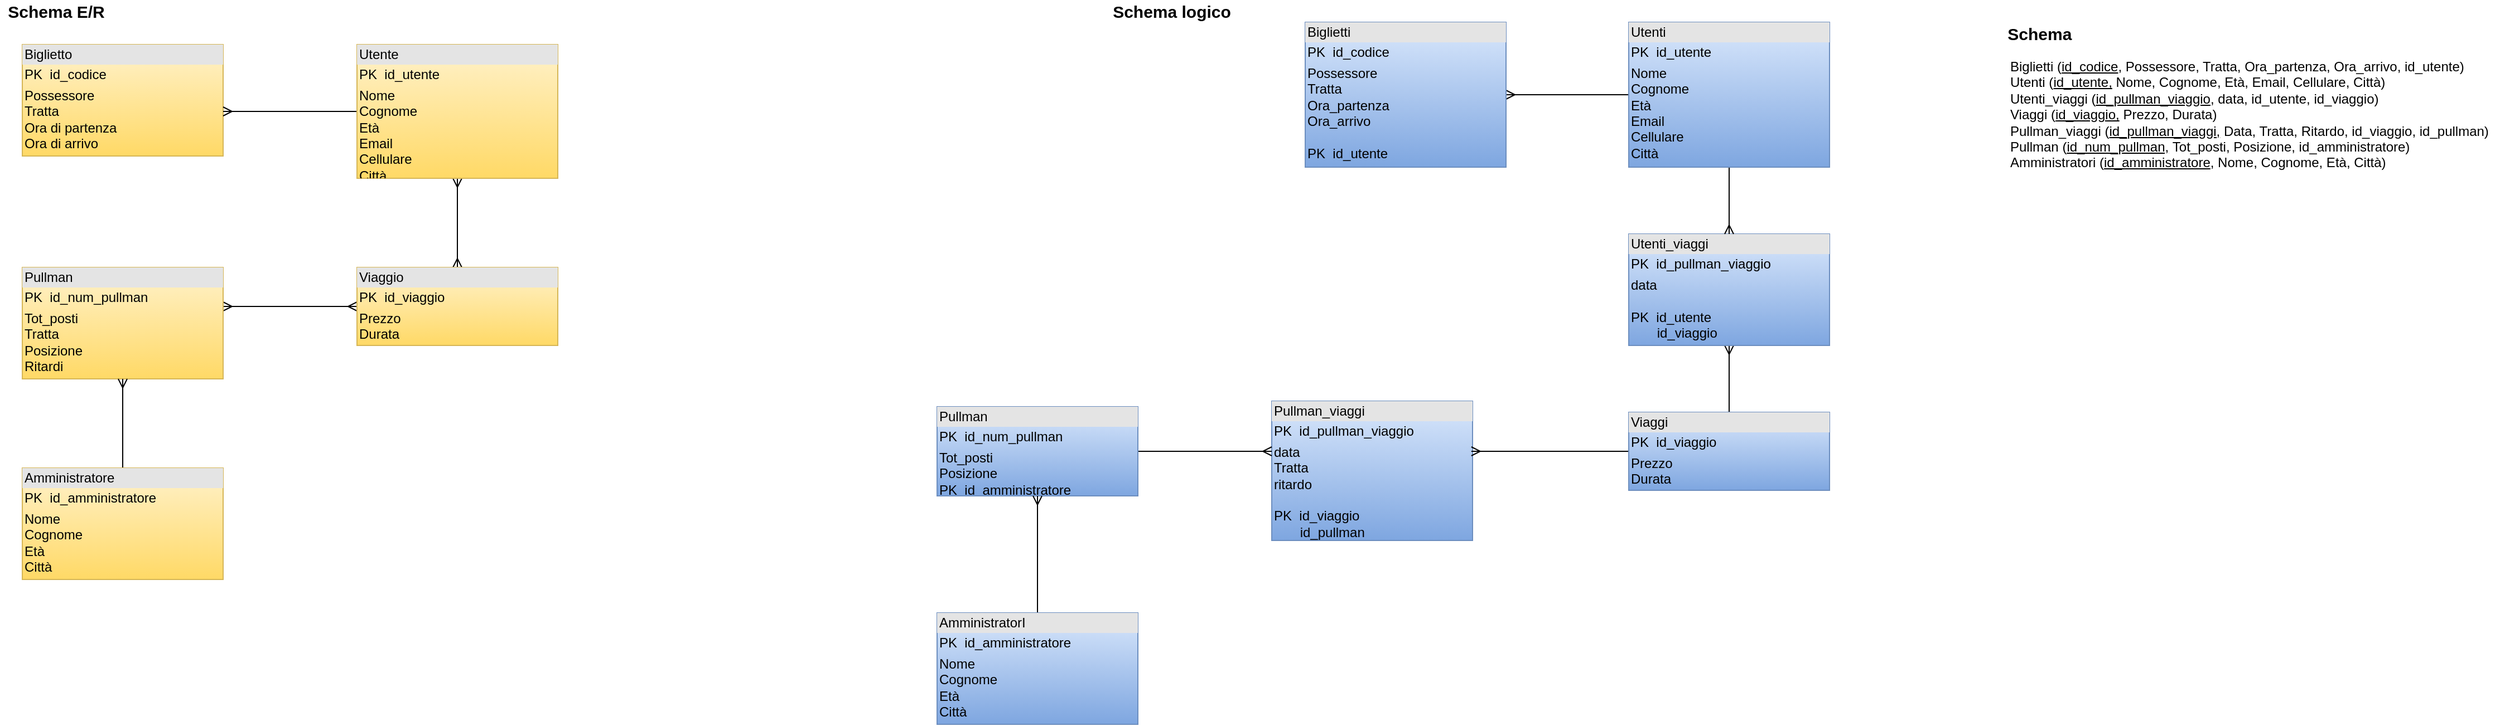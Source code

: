 <mxfile version="14.4.3" type="device"><diagram name="Page-1" id="e7e014a7-5840-1c2e-5031-d8a46d1fe8dd"><mxGraphModel dx="2434" dy="1526" grid="1" gridSize="10" guides="1" tooltips="1" connect="1" arrows="1" fold="1" page="1" pageScale="1" pageWidth="1169" pageHeight="826" background="#ffffff" math="0" shadow="0"><root><mxCell id="0"/><mxCell id="1" parent="0"/><mxCell id="ATbyMtQIJE2Ut5WgJ4sy-11" value="&lt;b&gt;&lt;font style=&quot;font-size: 15px&quot;&gt;Schema E/R&lt;/font&gt;&lt;/b&gt;" style="text;html=1;resizable=0;autosize=1;align=center;verticalAlign=middle;points=[];fillColor=none;strokeColor=none;rounded=0;" parent="1" vertex="1"><mxGeometry x="40" y="20" width="100" height="20" as="geometry"/></mxCell><mxCell id="ATbyMtQIJE2Ut5WgJ4sy-13" value="&lt;div style=&quot;box-sizing: border-box ; width: 100% ; background: #e4e4e4 ; padding: 2px&quot;&gt;Biglietto&lt;/div&gt;&lt;table style=&quot;width: 100% ; font-size: 1em&quot; cellpadding=&quot;2&quot; cellspacing=&quot;0&quot;&gt;&lt;tbody&gt;&lt;tr&gt;&lt;td&gt;PK&amp;nbsp; id_codice&lt;/td&gt;&lt;td&gt;&lt;/td&gt;&lt;/tr&gt;&lt;tr&gt;&lt;td&gt;Possessore&lt;br&gt;Tratta&lt;br&gt;Ora di partenza&lt;br&gt;Ora di arrivo&lt;/td&gt;&lt;td&gt;&lt;/td&gt;&lt;/tr&gt;&lt;/tbody&gt;&lt;/table&gt;" style="verticalAlign=top;align=left;overflow=fill;html=1;strokeColor=#d6b656;fillColor=#fff2cc;gradientColor=#ffd966;" parent="1" vertex="1"><mxGeometry x="60" y="60" width="180" height="100" as="geometry"/></mxCell><mxCell id="ATbyMtQIJE2Ut5WgJ4sy-14" value="&lt;div style=&quot;box-sizing: border-box ; width: 100% ; background: #e4e4e4 ; padding: 2px&quot;&gt;Pullman_viaggi&lt;/div&gt;&lt;table style=&quot;width: 100% ; font-size: 1em&quot; cellpadding=&quot;2&quot; cellspacing=&quot;0&quot;&gt;&lt;tbody&gt;&lt;tr&gt;&lt;td&gt;PK&amp;nbsp; id_pullman_viaggio&lt;/td&gt;&lt;td&gt;&lt;/td&gt;&lt;/tr&gt;&lt;tr&gt;&lt;td&gt;data&lt;br&gt;Tratta&lt;br&gt;ritardo&lt;br&gt;&lt;br&gt;PK&amp;nbsp; id_viaggio&lt;br&gt;&amp;nbsp; &amp;nbsp; &amp;nbsp; &amp;nbsp;id_pullman&lt;br&gt;&lt;br&gt;&lt;/td&gt;&lt;td&gt;&lt;/td&gt;&lt;/tr&gt;&lt;/tbody&gt;&lt;/table&gt;" style="verticalAlign=top;align=left;overflow=fill;html=1;gradientColor=#7ea6e0;fillColor=#dae8fc;strokeColor=#6c8ebf;" parent="1" vertex="1"><mxGeometry x="1180" y="380" width="180" height="125" as="geometry"/></mxCell><mxCell id="ATbyMtQIJE2Ut5WgJ4sy-16" style="edgeStyle=orthogonalEdgeStyle;rounded=0;orthogonalLoop=1;jettySize=auto;html=1;startArrow=none;startFill=0;endArrow=ERmany;endFill=0;" parent="1" source="ATbyMtQIJE2Ut5WgJ4sy-15" edge="1"><mxGeometry relative="1" as="geometry"><mxPoint x="240" y="120" as="targetPoint"/></mxGeometry></mxCell><mxCell id="ATbyMtQIJE2Ut5WgJ4sy-18" style="edgeStyle=orthogonalEdgeStyle;rounded=0;orthogonalLoop=1;jettySize=auto;html=1;entryX=0.5;entryY=0;entryDx=0;entryDy=0;startArrow=ERmany;startFill=0;endArrow=ERmany;endFill=0;" parent="1" source="ATbyMtQIJE2Ut5WgJ4sy-15" target="ATbyMtQIJE2Ut5WgJ4sy-17" edge="1"><mxGeometry relative="1" as="geometry"/></mxCell><mxCell id="ATbyMtQIJE2Ut5WgJ4sy-15" value="&lt;div style=&quot;box-sizing: border-box ; width: 100% ; background: #e4e4e4 ; padding: 2px&quot;&gt;Utente&lt;/div&gt;&lt;table style=&quot;width: 100% ; font-size: 1em&quot; cellpadding=&quot;2&quot; cellspacing=&quot;0&quot;&gt;&lt;tbody&gt;&lt;tr&gt;&lt;td&gt;PK&amp;nbsp; id_utente&lt;/td&gt;&lt;td&gt;&lt;/td&gt;&lt;/tr&gt;&lt;tr&gt;&lt;td&gt;Nome&lt;br&gt;Cognome&lt;br&gt;Età&lt;br&gt;Email&lt;br&gt;Cellulare&lt;br&gt;Città&lt;/td&gt;&lt;td&gt;&lt;/td&gt;&lt;/tr&gt;&lt;/tbody&gt;&lt;/table&gt;" style="verticalAlign=top;align=left;overflow=fill;html=1;gradientColor=#ffd966;fillColor=#fff2cc;strokeColor=#d6b656;" parent="1" vertex="1"><mxGeometry x="360" y="60" width="180" height="120" as="geometry"/></mxCell><mxCell id="ATbyMtQIJE2Ut5WgJ4sy-20" style="edgeStyle=orthogonalEdgeStyle;rounded=0;orthogonalLoop=1;jettySize=auto;html=1;entryX=1;entryY=0.35;entryDx=0;entryDy=0;entryPerimeter=0;startArrow=ERmany;startFill=0;endArrow=ERmany;endFill=0;" parent="1" source="ATbyMtQIJE2Ut5WgJ4sy-17" target="ATbyMtQIJE2Ut5WgJ4sy-19" edge="1"><mxGeometry relative="1" as="geometry"/></mxCell><mxCell id="ATbyMtQIJE2Ut5WgJ4sy-17" value="&lt;div style=&quot;box-sizing: border-box ; width: 100% ; background: #e4e4e4 ; padding: 2px&quot;&gt;Viaggio&lt;/div&gt;&lt;table style=&quot;width: 100% ; font-size: 1em&quot; cellpadding=&quot;2&quot; cellspacing=&quot;0&quot;&gt;&lt;tbody&gt;&lt;tr&gt;&lt;td&gt;PK&amp;nbsp; id_viaggio&lt;/td&gt;&lt;td&gt;&lt;/td&gt;&lt;/tr&gt;&lt;tr&gt;&lt;td&gt;Prezzo&lt;br&gt;Durata&lt;/td&gt;&lt;td&gt;&lt;/td&gt;&lt;/tr&gt;&lt;/tbody&gt;&lt;/table&gt;" style="verticalAlign=top;align=left;overflow=fill;html=1;gradientColor=#ffd966;fillColor=#fff2cc;strokeColor=#d6b656;" parent="1" vertex="1"><mxGeometry x="360" y="260" width="180" height="70" as="geometry"/></mxCell><mxCell id="ATbyMtQIJE2Ut5WgJ4sy-19" value="&lt;div style=&quot;box-sizing: border-box ; width: 100% ; background: #e4e4e4 ; padding: 2px&quot;&gt;Pullman&lt;/div&gt;&lt;table style=&quot;width: 100% ; font-size: 1em&quot; cellpadding=&quot;2&quot; cellspacing=&quot;0&quot;&gt;&lt;tbody&gt;&lt;tr&gt;&lt;td&gt;PK&amp;nbsp; id_num_pullman&lt;/td&gt;&lt;td&gt;&lt;/td&gt;&lt;/tr&gt;&lt;tr&gt;&lt;td&gt;Tot_posti&lt;br&gt;Tratta&lt;br&gt;Posizione&lt;br&gt;Ritardi&lt;/td&gt;&lt;td&gt;&lt;/td&gt;&lt;/tr&gt;&lt;/tbody&gt;&lt;/table&gt;" style="verticalAlign=top;align=left;overflow=fill;html=1;gradientColor=#ffd966;fillColor=#fff2cc;strokeColor=#d6b656;" parent="1" vertex="1"><mxGeometry x="60" y="260" width="180" height="100" as="geometry"/></mxCell><mxCell id="ATbyMtQIJE2Ut5WgJ4sy-22" style="edgeStyle=orthogonalEdgeStyle;rounded=0;orthogonalLoop=1;jettySize=auto;html=1;entryX=0.5;entryY=1;entryDx=0;entryDy=0;startArrow=none;startFill=0;endArrow=ERmany;endFill=0;" parent="1" source="ATbyMtQIJE2Ut5WgJ4sy-21" target="ATbyMtQIJE2Ut5WgJ4sy-19" edge="1"><mxGeometry relative="1" as="geometry"/></mxCell><mxCell id="ATbyMtQIJE2Ut5WgJ4sy-21" value="&lt;div style=&quot;box-sizing: border-box ; width: 100% ; background: #e4e4e4 ; padding: 2px&quot;&gt;Amministratore&lt;/div&gt;&lt;table style=&quot;width: 100% ; font-size: 1em&quot; cellpadding=&quot;2&quot; cellspacing=&quot;0&quot;&gt;&lt;tbody&gt;&lt;tr&gt;&lt;td&gt;PK&amp;nbsp; id_amministratore&lt;/td&gt;&lt;td&gt;&lt;/td&gt;&lt;/tr&gt;&lt;tr&gt;&lt;td&gt;Nome&lt;br&gt;Cognome&lt;br&gt;Età&lt;br&gt;Città&lt;/td&gt;&lt;td&gt;&lt;/td&gt;&lt;/tr&gt;&lt;/tbody&gt;&lt;/table&gt;" style="verticalAlign=top;align=left;overflow=fill;html=1;gradientColor=#ffd966;fillColor=#fff2cc;strokeColor=#d6b656;" parent="1" vertex="1"><mxGeometry x="60" y="440" width="180" height="100" as="geometry"/></mxCell><mxCell id="ATbyMtQIJE2Ut5WgJ4sy-38" style="edgeStyle=orthogonalEdgeStyle;rounded=0;orthogonalLoop=1;jettySize=auto;html=1;startArrow=none;startFill=0;endArrow=ERmany;endFill=0;" parent="1" source="ATbyMtQIJE2Ut5WgJ4sy-23" edge="1"><mxGeometry relative="1" as="geometry"><mxPoint x="1180" y="425" as="targetPoint"/></mxGeometry></mxCell><mxCell id="ATbyMtQIJE2Ut5WgJ4sy-23" value="&lt;div style=&quot;box-sizing: border-box ; width: 100% ; background: #e4e4e4 ; padding: 2px&quot;&gt;Pullman&lt;/div&gt;&lt;table style=&quot;width: 100% ; font-size: 1em&quot; cellpadding=&quot;2&quot; cellspacing=&quot;0&quot;&gt;&lt;tbody&gt;&lt;tr&gt;&lt;td&gt;PK&amp;nbsp; id_num_pullman&lt;/td&gt;&lt;td&gt;&lt;/td&gt;&lt;/tr&gt;&lt;tr&gt;&lt;td&gt;Tot_posti&lt;br&gt;Posizione&lt;br&gt;PK&amp;nbsp; id_amministratore&lt;/td&gt;&lt;td&gt;&lt;/td&gt;&lt;/tr&gt;&lt;/tbody&gt;&lt;/table&gt;" style="verticalAlign=top;align=left;overflow=fill;html=1;gradientColor=#7ea6e0;fillColor=#dae8fc;strokeColor=#6c8ebf;" parent="1" vertex="1"><mxGeometry x="880" y="385" width="180" height="80" as="geometry"/></mxCell><mxCell id="ATbyMtQIJE2Ut5WgJ4sy-32" style="edgeStyle=orthogonalEdgeStyle;rounded=0;orthogonalLoop=1;jettySize=auto;html=1;entryX=0.5;entryY=1;entryDx=0;entryDy=0;startArrow=none;startFill=0;endArrow=ERmany;endFill=0;" parent="1" source="ATbyMtQIJE2Ut5WgJ4sy-24" target="ATbyMtQIJE2Ut5WgJ4sy-25" edge="1"><mxGeometry relative="1" as="geometry"/></mxCell><mxCell id="ATbyMtQIJE2Ut5WgJ4sy-39" style="edgeStyle=orthogonalEdgeStyle;rounded=0;orthogonalLoop=1;jettySize=auto;html=1;entryX=0.994;entryY=0.36;entryDx=0;entryDy=0;entryPerimeter=0;startArrow=none;startFill=0;endArrow=ERmany;endFill=0;" parent="1" source="ATbyMtQIJE2Ut5WgJ4sy-24" target="ATbyMtQIJE2Ut5WgJ4sy-14" edge="1"><mxGeometry relative="1" as="geometry"/></mxCell><mxCell id="ATbyMtQIJE2Ut5WgJ4sy-24" value="&lt;div style=&quot;box-sizing: border-box ; width: 100% ; background: #e4e4e4 ; padding: 2px&quot;&gt;Viaggi&lt;/div&gt;&lt;table style=&quot;width: 100% ; font-size: 1em&quot; cellpadding=&quot;2&quot; cellspacing=&quot;0&quot;&gt;&lt;tbody&gt;&lt;tr&gt;&lt;td&gt;PK&amp;nbsp; id_viaggio&lt;/td&gt;&lt;td&gt;&lt;/td&gt;&lt;/tr&gt;&lt;tr&gt;&lt;td&gt;Prezzo&lt;br&gt;Durata&lt;/td&gt;&lt;td&gt;&lt;/td&gt;&lt;/tr&gt;&lt;/tbody&gt;&lt;/table&gt;" style="verticalAlign=top;align=left;overflow=fill;html=1;gradientColor=#7ea6e0;fillColor=#dae8fc;strokeColor=#6c8ebf;" parent="1" vertex="1"><mxGeometry x="1500" y="390" width="180" height="70" as="geometry"/></mxCell><mxCell id="ATbyMtQIJE2Ut5WgJ4sy-25" value="&lt;div style=&quot;box-sizing: border-box ; width: 100% ; background: #e4e4e4 ; padding: 2px&quot;&gt;Utenti_viaggi&lt;/div&gt;&lt;table style=&quot;width: 100% ; font-size: 1em&quot; cellpadding=&quot;2&quot; cellspacing=&quot;0&quot;&gt;&lt;tbody&gt;&lt;tr&gt;&lt;td&gt;PK&amp;nbsp; id_pullman_viaggio&lt;/td&gt;&lt;td&gt;&lt;/td&gt;&lt;/tr&gt;&lt;tr&gt;&lt;td&gt;data&lt;br&gt;&lt;br&gt;PK&amp;nbsp; id_utente&lt;br&gt;&amp;nbsp; &amp;nbsp; &amp;nbsp; &amp;nbsp;id_viaggio&lt;br&gt;&lt;br&gt;&lt;/td&gt;&lt;td&gt;&lt;/td&gt;&lt;/tr&gt;&lt;/tbody&gt;&lt;/table&gt;" style="verticalAlign=top;align=left;overflow=fill;html=1;gradientColor=#7ea6e0;fillColor=#dae8fc;strokeColor=#6c8ebf;" parent="1" vertex="1"><mxGeometry x="1500" y="230" width="180" height="100" as="geometry"/></mxCell><mxCell id="ATbyMtQIJE2Ut5WgJ4sy-33" style="edgeStyle=orthogonalEdgeStyle;rounded=0;orthogonalLoop=1;jettySize=auto;html=1;entryX=0.5;entryY=0;entryDx=0;entryDy=0;startArrow=none;startFill=0;endArrow=ERmany;endFill=0;" parent="1" source="ATbyMtQIJE2Ut5WgJ4sy-26" target="ATbyMtQIJE2Ut5WgJ4sy-25" edge="1"><mxGeometry relative="1" as="geometry"/></mxCell><mxCell id="ATbyMtQIJE2Ut5WgJ4sy-35" style="edgeStyle=orthogonalEdgeStyle;rounded=0;orthogonalLoop=1;jettySize=auto;html=1;startArrow=none;startFill=0;endArrow=ERmany;endFill=0;" parent="1" source="ATbyMtQIJE2Ut5WgJ4sy-26" edge="1"><mxGeometry relative="1" as="geometry"><mxPoint x="1390" y="105" as="targetPoint"/></mxGeometry></mxCell><mxCell id="ATbyMtQIJE2Ut5WgJ4sy-26" value="&lt;div style=&quot;box-sizing: border-box ; width: 100% ; background: #e4e4e4 ; padding: 2px&quot;&gt;Utenti&lt;/div&gt;&lt;table style=&quot;width: 100% ; font-size: 1em&quot; cellpadding=&quot;2&quot; cellspacing=&quot;0&quot;&gt;&lt;tbody&gt;&lt;tr&gt;&lt;td&gt;PK&amp;nbsp; id_utente&lt;/td&gt;&lt;td&gt;&lt;/td&gt;&lt;/tr&gt;&lt;tr&gt;&lt;td&gt;Nome&lt;br&gt;Cognome&lt;br&gt;Età&lt;br&gt;Email&lt;br&gt;Cellulare&lt;br&gt;Città&lt;/td&gt;&lt;td&gt;&lt;/td&gt;&lt;/tr&gt;&lt;/tbody&gt;&lt;/table&gt;" style="verticalAlign=top;align=left;overflow=fill;html=1;gradientColor=#7ea6e0;fillColor=#dae8fc;strokeColor=#6c8ebf;" parent="1" vertex="1"><mxGeometry x="1500" y="40" width="180" height="130" as="geometry"/></mxCell><mxCell id="ATbyMtQIJE2Ut5WgJ4sy-27" value="&lt;div style=&quot;box-sizing: border-box ; width: 100% ; background: #e4e4e4 ; padding: 2px&quot;&gt;Biglietti&lt;/div&gt;&lt;table style=&quot;width: 100% ; font-size: 1em&quot; cellpadding=&quot;2&quot; cellspacing=&quot;0&quot;&gt;&lt;tbody&gt;&lt;tr&gt;&lt;td&gt;PK&amp;nbsp; id_codice&lt;/td&gt;&lt;td&gt;&lt;/td&gt;&lt;/tr&gt;&lt;tr&gt;&lt;td&gt;Possessore&lt;br&gt;Tratta&lt;br&gt;Ora_partenza&lt;br&gt;Ora_arrivo&lt;br&gt;&lt;br&gt;PK&amp;nbsp; id_utente&lt;/td&gt;&lt;td&gt;&lt;/td&gt;&lt;/tr&gt;&lt;/tbody&gt;&lt;/table&gt;" style="verticalAlign=top;align=left;overflow=fill;html=1;gradientColor=#7ea6e0;fillColor=#dae8fc;strokeColor=#6c8ebf;" parent="1" vertex="1"><mxGeometry x="1210" y="40" width="180" height="130" as="geometry"/></mxCell><mxCell id="ATbyMtQIJE2Ut5WgJ4sy-29" style="edgeStyle=orthogonalEdgeStyle;rounded=0;orthogonalLoop=1;jettySize=auto;html=1;entryX=0.5;entryY=1;entryDx=0;entryDy=0;startArrow=none;startFill=0;endArrow=ERmany;endFill=0;" parent="1" source="ATbyMtQIJE2Ut5WgJ4sy-28" target="ATbyMtQIJE2Ut5WgJ4sy-23" edge="1"><mxGeometry relative="1" as="geometry"/></mxCell><mxCell id="ATbyMtQIJE2Ut5WgJ4sy-28" value="&lt;div style=&quot;box-sizing: border-box ; width: 100% ; background: #e4e4e4 ; padding: 2px&quot;&gt;AmministratorI&lt;/div&gt;&lt;table style=&quot;width: 100% ; font-size: 1em&quot; cellpadding=&quot;2&quot; cellspacing=&quot;0&quot;&gt;&lt;tbody&gt;&lt;tr&gt;&lt;td&gt;PK&amp;nbsp; id_amministratore&lt;/td&gt;&lt;td&gt;&lt;/td&gt;&lt;/tr&gt;&lt;tr&gt;&lt;td&gt;Nome&lt;br&gt;Cognome&lt;br&gt;Età&lt;br&gt;Città&lt;/td&gt;&lt;td&gt;&lt;/td&gt;&lt;/tr&gt;&lt;/tbody&gt;&lt;/table&gt;" style="verticalAlign=top;align=left;overflow=fill;html=1;gradientColor=#7ea6e0;fillColor=#dae8fc;strokeColor=#6c8ebf;" parent="1" vertex="1"><mxGeometry x="880" y="570" width="180" height="100" as="geometry"/></mxCell><mxCell id="ATbyMtQIJE2Ut5WgJ4sy-37" value="&lt;b&gt;&lt;font style=&quot;font-size: 15px&quot;&gt;Schema logico&lt;/font&gt;&lt;/b&gt;" style="text;html=1;resizable=0;autosize=1;align=center;verticalAlign=middle;points=[];fillColor=none;strokeColor=none;rounded=0;" parent="1" vertex="1"><mxGeometry x="1030" y="20" width="120" height="20" as="geometry"/></mxCell><mxCell id="ATbyMtQIJE2Ut5WgJ4sy-40" value="&lt;b&gt;&lt;font style=&quot;font-size: 15px&quot;&gt;Schema&amp;nbsp;&lt;/font&gt;&lt;/b&gt;" style="text;html=1;resizable=0;autosize=1;align=center;verticalAlign=middle;points=[];fillColor=none;strokeColor=none;rounded=0;" parent="1" vertex="1"><mxGeometry x="1830" y="40" width="80" height="20" as="geometry"/></mxCell><mxCell id="ATbyMtQIJE2Ut5WgJ4sy-41" value="Biglietti (&lt;u&gt;id_codice&lt;/u&gt;, Possessore, Tratta, Ora_partenza, Ora_arrivo, id_utente)&lt;br&gt;&lt;div&gt;Utenti (&lt;u&gt;id_utente,&lt;/u&gt;&amp;nbsp;Nome, Cognome, Età, Email, Cellulare, Città)&lt;/div&gt;&lt;div&gt;Utenti_viaggi (&lt;u&gt;id_pullman_viaggio&lt;/u&gt;, data, id_utente, id_viaggio)&lt;/div&gt;&lt;div&gt;Viaggi (&lt;u&gt;id_viaggio,&lt;/u&gt;&amp;nbsp;Prezzo, Durata)&lt;/div&gt;&lt;div&gt;Pullman_viaggi (&lt;u&gt;id_pullman_viaggi,&lt;/u&gt;&amp;nbsp;Data, Tratta, Ritardo, id_viaggio, id_pullman)&lt;/div&gt;&lt;div&gt;Pullman (&lt;u&gt;id_num_pullman,&lt;/u&gt;&amp;nbsp;Tot_posti, Posizione, id_amministratore)&lt;/div&gt;&lt;div&gt;Amministratori (&lt;u&gt;id_amministratore&lt;/u&gt;, Nome, Cognome, Età, Città)&amp;nbsp;&lt;/div&gt;&lt;div&gt;&lt;br&gt;&lt;/div&gt;" style="text;html=1;resizable=0;autosize=1;align=left;verticalAlign=middle;points=[];fillColor=none;strokeColor=none;rounded=0;" parent="1" vertex="1"><mxGeometry x="1840" y="70" width="440" height="120" as="geometry"/></mxCell></root></mxGraphModel></diagram></mxfile>